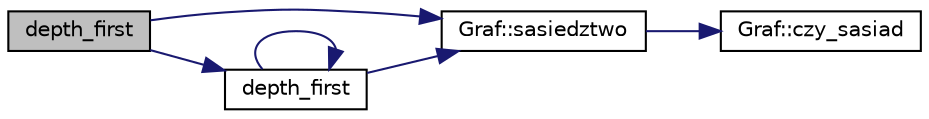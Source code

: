 digraph G
{
  edge [fontname="Helvetica",fontsize="10",labelfontname="Helvetica",labelfontsize="10"];
  node [fontname="Helvetica",fontsize="10",shape=record];
  rankdir="LR";
  Node1 [label="depth_first",height=0.2,width=0.4,color="black", fillcolor="grey75", style="filled" fontcolor="black"];
  Node1 -> Node2 [color="midnightblue",fontsize="10",style="solid",fontname="Helvetica"];
  Node2 [label="Graf::sasiedztwo",height=0.2,width=0.4,color="black", fillcolor="white", style="filled",URL="$class_graf.html#a7a21743550a1a46b30e462ddccf665c3",tooltip="Metoda pozwalajaca na sprawdzic &quot;sasiedztwo&quot; danego wierzcholka."];
  Node2 -> Node3 [color="midnightblue",fontsize="10",style="solid",fontname="Helvetica"];
  Node3 [label="Graf::czy_sasiad",height=0.2,width=0.4,color="black", fillcolor="white", style="filled",URL="$class_graf.html#ac743220324f5dd5340b26571771aab97",tooltip="Metoda pozwalajaca na sprawdzic czy dany wierzcholek jest &quot;sasiadem&quot;."];
  Node1 -> Node4 [color="midnightblue",fontsize="10",style="solid",fontname="Helvetica"];
  Node4 [label="depth_first",height=0.2,width=0.4,color="black", fillcolor="white", style="filled",URL="$przeszukiwanie_8h.html#adf1676fd94d7e754f7eb562ad1e86edd"];
  Node4 -> Node2 [color="midnightblue",fontsize="10",style="solid",fontname="Helvetica"];
  Node4 -> Node4 [color="midnightblue",fontsize="10",style="solid",fontname="Helvetica"];
}
